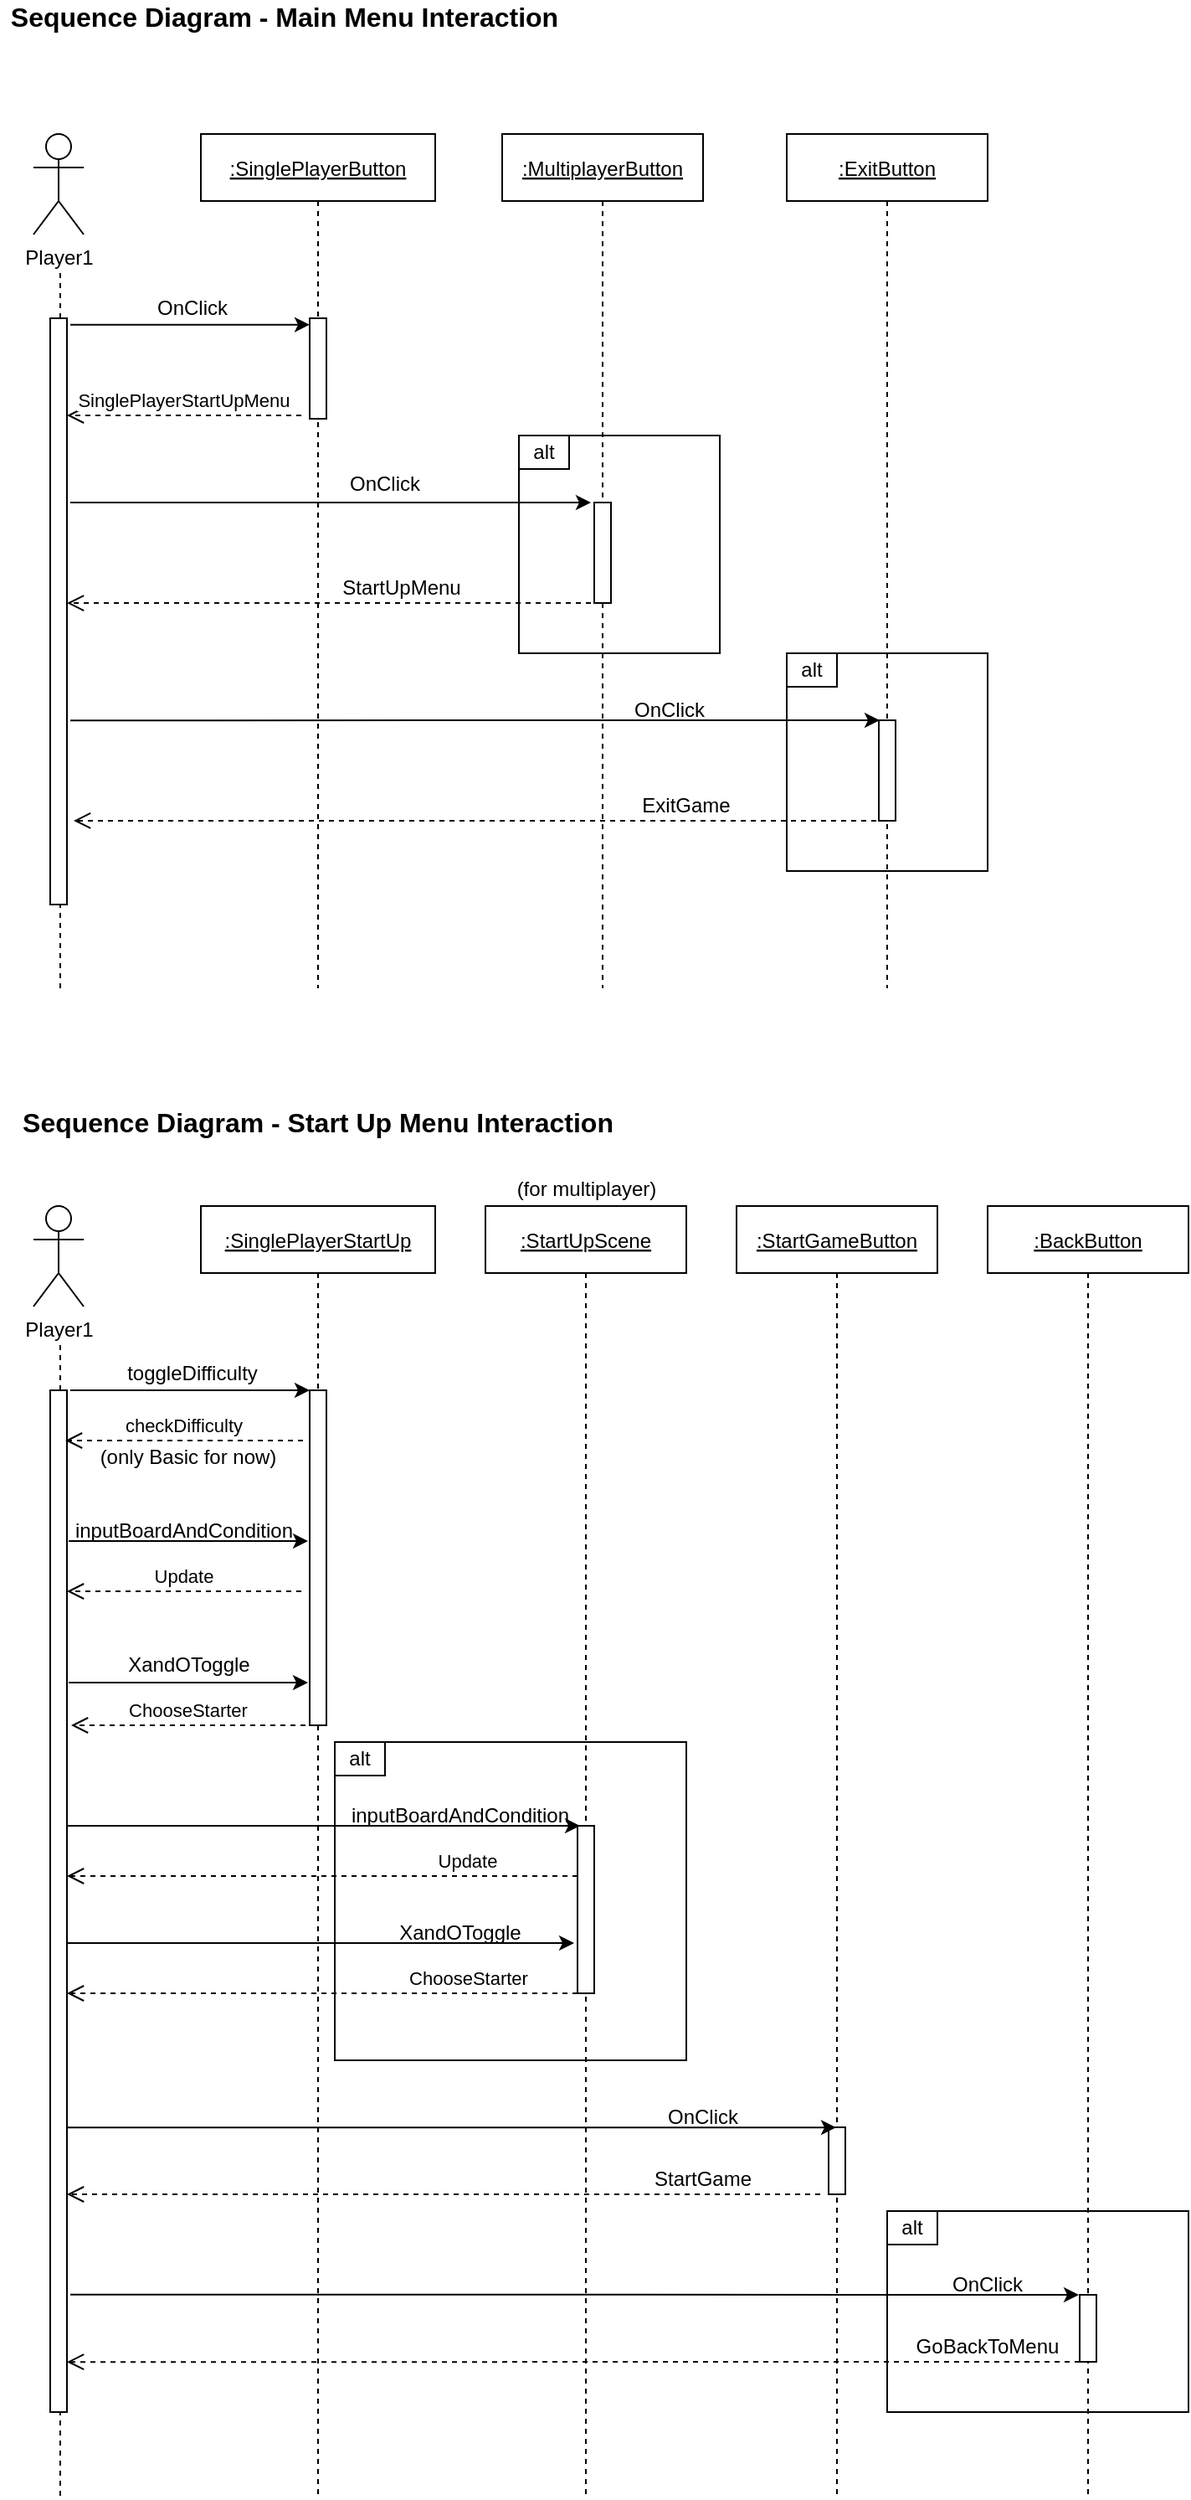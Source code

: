 <mxfile version="14.4.8" type="device"><diagram id="kgpKYQtTHZ0yAKxKKP6v" name="Page-1"><mxGraphModel dx="1038" dy="519" grid="1" gridSize="10" guides="1" tooltips="1" connect="1" arrows="1" fold="1" page="1" pageScale="1" pageWidth="850" pageHeight="1100" math="0" shadow="0"><root><mxCell id="0"/><mxCell id="1" parent="0"/><mxCell id="AqHhQx8DakpbKJ8hK_RG-47" value="" style="rounded=0;whiteSpace=wrap;html=1;" vertex="1" parent="1"><mxGeometry x="570" y="1350" width="180" height="120" as="geometry"/></mxCell><mxCell id="AqHhQx8DakpbKJ8hK_RG-32" value="" style="rounded=0;whiteSpace=wrap;html=1;" vertex="1" parent="1"><mxGeometry x="240" y="1070" width="210" height="190" as="geometry"/></mxCell><mxCell id="MQ4aLRhYVkJSJTZF4wtp-28" value="" style="rounded=0;whiteSpace=wrap;html=1;" parent="1" vertex="1"><mxGeometry x="510" y="420" width="120" height="130" as="geometry"/></mxCell><mxCell id="MQ4aLRhYVkJSJTZF4wtp-20" value="" style="rounded=0;whiteSpace=wrap;html=1;" parent="1" vertex="1"><mxGeometry x="350" y="290" width="120" height="130" as="geometry"/></mxCell><mxCell id="3nuBFxr9cyL0pnOWT2aG-1" value=":MultiplayerButton" style="shape=umlLifeline;perimeter=lifelinePerimeter;container=1;collapsible=0;recursiveResize=0;rounded=0;shadow=0;strokeWidth=1;size=40;fontStyle=4" parent="1" vertex="1"><mxGeometry x="340" y="110" width="120" height="510" as="geometry"/></mxCell><mxCell id="MQ4aLRhYVkJSJTZF4wtp-19" value="" style="points=[];perimeter=orthogonalPerimeter;rounded=0;shadow=0;strokeWidth=1;" parent="3nuBFxr9cyL0pnOWT2aG-1" vertex="1"><mxGeometry x="55" y="220" width="10" height="60" as="geometry"/></mxCell><mxCell id="3nuBFxr9cyL0pnOWT2aG-5" value=":SinglePlayerButton" style="shape=umlLifeline;perimeter=lifelinePerimeter;container=1;collapsible=0;recursiveResize=0;rounded=0;shadow=0;strokeWidth=1;fontStyle=4" parent="1" vertex="1"><mxGeometry x="160" y="110" width="140" height="510" as="geometry"/></mxCell><mxCell id="3nuBFxr9cyL0pnOWT2aG-6" value="" style="points=[];perimeter=orthogonalPerimeter;rounded=0;shadow=0;strokeWidth=1;" parent="3nuBFxr9cyL0pnOWT2aG-5" vertex="1"><mxGeometry x="65" y="110" width="10" height="60" as="geometry"/></mxCell><mxCell id="3nuBFxr9cyL0pnOWT2aG-10" value="SinglePlayerStartUpMenu" style="verticalAlign=bottom;endArrow=open;dashed=1;endSize=8;shadow=0;strokeWidth=1;" parent="1" target="MQ4aLRhYVkJSJTZF4wtp-11" edge="1"><mxGeometry relative="1" as="geometry"><mxPoint x="100" y="280" as="targetPoint"/><mxPoint x="220" y="278" as="sourcePoint"/></mxGeometry></mxCell><mxCell id="MQ4aLRhYVkJSJTZF4wtp-2" value="&lt;font style=&quot;font-size: 16px&quot;&gt;&lt;b&gt;Sequence Diagram - Main Menu Interaction&lt;/b&gt;&lt;/font&gt;" style="text;html=1;strokeColor=none;fillColor=none;align=center;verticalAlign=middle;whiteSpace=wrap;rounded=0;" parent="1" vertex="1"><mxGeometry x="40" y="30" width="340" height="20" as="geometry"/></mxCell><mxCell id="MQ4aLRhYVkJSJTZF4wtp-3" value="&lt;div&gt;Player1&lt;/div&gt;&lt;div&gt;&lt;br&gt;&lt;/div&gt;" style="shape=umlActor;verticalLabelPosition=bottom;verticalAlign=top;html=1;outlineConnect=0;" parent="1" vertex="1"><mxGeometry x="60" y="110" width="30" height="60" as="geometry"/></mxCell><mxCell id="MQ4aLRhYVkJSJTZF4wtp-10" value="" style="endArrow=none;dashed=1;html=1;" parent="1" source="MQ4aLRhYVkJSJTZF4wtp-11" edge="1"><mxGeometry width="50" height="50" relative="1" as="geometry"><mxPoint x="76" y="400" as="sourcePoint"/><mxPoint x="76" y="190" as="targetPoint"/></mxGeometry></mxCell><mxCell id="MQ4aLRhYVkJSJTZF4wtp-11" value="" style="points=[];perimeter=orthogonalPerimeter;rounded=0;shadow=0;strokeWidth=1;" parent="1" vertex="1"><mxGeometry x="70" y="220" width="10" height="350" as="geometry"/></mxCell><mxCell id="MQ4aLRhYVkJSJTZF4wtp-12" value="" style="endArrow=none;dashed=1;html=1;" parent="1" target="MQ4aLRhYVkJSJTZF4wtp-11" edge="1"><mxGeometry width="50" height="50" relative="1" as="geometry"><mxPoint x="76" y="620" as="sourcePoint"/><mxPoint x="76" y="190" as="targetPoint"/></mxGeometry></mxCell><mxCell id="MQ4aLRhYVkJSJTZF4wtp-16" value="&lt;div align=&quot;center&quot;&gt;OnClick&lt;/div&gt;" style="text;whiteSpace=wrap;html=1;align=center;" parent="1" vertex="1"><mxGeometry x="120" y="200" width="70" height="20" as="geometry"/></mxCell><mxCell id="MQ4aLRhYVkJSJTZF4wtp-17" value="" style="endArrow=classic;html=1;exitX=1.2;exitY=0.011;exitDx=0;exitDy=0;exitPerimeter=0;" parent="1" source="MQ4aLRhYVkJSJTZF4wtp-11" target="3nuBFxr9cyL0pnOWT2aG-6" edge="1"><mxGeometry width="50" height="50" relative="1" as="geometry"><mxPoint x="450" y="290" as="sourcePoint"/><mxPoint x="500" y="240" as="targetPoint"/></mxGeometry></mxCell><mxCell id="MQ4aLRhYVkJSJTZF4wtp-21" value="alt" style="rounded=0;whiteSpace=wrap;html=1;" parent="1" vertex="1"><mxGeometry x="350" y="290" width="30" height="20" as="geometry"/></mxCell><mxCell id="MQ4aLRhYVkJSJTZF4wtp-22" value="" style="endArrow=classic;html=1;" parent="1" edge="1"><mxGeometry width="50" height="50" relative="1" as="geometry"><mxPoint x="82" y="330" as="sourcePoint"/><mxPoint x="393" y="330" as="targetPoint"/></mxGeometry></mxCell><mxCell id="MQ4aLRhYVkJSJTZF4wtp-23" value="&lt;div align=&quot;center&quot;&gt;OnClick&lt;/div&gt;" style="text;whiteSpace=wrap;html=1;align=center;" parent="1" vertex="1"><mxGeometry x="240" y="305" width="60" height="20" as="geometry"/></mxCell><mxCell id="MQ4aLRhYVkJSJTZF4wtp-24" value="StartUpMenu" style="verticalAlign=bottom;endArrow=open;dashed=1;endSize=8;shadow=0;strokeWidth=1;fontSize=12;" parent="1" target="MQ4aLRhYVkJSJTZF4wtp-11" edge="1"><mxGeometry x="-0.254" relative="1" as="geometry"><mxPoint x="260" y="390.0" as="targetPoint"/><mxPoint x="399" y="390.05" as="sourcePoint"/><mxPoint as="offset"/></mxGeometry></mxCell><mxCell id="MQ4aLRhYVkJSJTZF4wtp-26" value=":ExitButton" style="shape=umlLifeline;perimeter=lifelinePerimeter;container=1;collapsible=0;recursiveResize=0;rounded=0;shadow=0;strokeWidth=1;size=40;fontStyle=4" parent="1" vertex="1"><mxGeometry x="510" y="110" width="120" height="510" as="geometry"/></mxCell><mxCell id="MQ4aLRhYVkJSJTZF4wtp-27" value="" style="points=[];perimeter=orthogonalPerimeter;rounded=0;shadow=0;strokeWidth=1;" parent="MQ4aLRhYVkJSJTZF4wtp-26" vertex="1"><mxGeometry x="55" y="350" width="10" height="60" as="geometry"/></mxCell><mxCell id="MQ4aLRhYVkJSJTZF4wtp-29" value="alt" style="rounded=0;whiteSpace=wrap;html=1;" parent="1" vertex="1"><mxGeometry x="510" y="420" width="30" height="20" as="geometry"/></mxCell><mxCell id="MQ4aLRhYVkJSJTZF4wtp-31" value="" style="endArrow=classic;html=1;exitX=1.2;exitY=0.686;exitDx=0;exitDy=0;exitPerimeter=0;" parent="1" source="MQ4aLRhYVkJSJTZF4wtp-11" edge="1"><mxGeometry width="50" height="50" relative="1" as="geometry"><mxPoint x="254.5" y="460" as="sourcePoint"/><mxPoint x="565.5" y="460" as="targetPoint"/></mxGeometry></mxCell><mxCell id="MQ4aLRhYVkJSJTZF4wtp-36" value="&lt;div align=&quot;center&quot;&gt;OnClick&lt;/div&gt;" style="text;whiteSpace=wrap;html=1;align=center;" parent="1" vertex="1"><mxGeometry x="410" y="440" width="60" height="30" as="geometry"/></mxCell><mxCell id="MQ4aLRhYVkJSJTZF4wtp-37" value="ExitGame" style="verticalAlign=bottom;endArrow=open;dashed=1;endSize=8;shadow=0;strokeWidth=1;entryX=1.4;entryY=0.857;entryDx=0;entryDy=0;entryPerimeter=0;fontSize=12;" parent="1" target="MQ4aLRhYVkJSJTZF4wtp-11" edge="1"><mxGeometry x="-0.508" relative="1" as="geometry"><mxPoint x="250.5" y="520" as="targetPoint"/><mxPoint x="569.5" y="520" as="sourcePoint"/><mxPoint as="offset"/></mxGeometry></mxCell><mxCell id="AqHhQx8DakpbKJ8hK_RG-1" value="&lt;font style=&quot;font-size: 16px&quot;&gt;&lt;b&gt;Sequence Diagram - Start Up Menu Interaction&lt;/b&gt;&lt;/font&gt;" style="text;html=1;strokeColor=none;fillColor=none;align=center;verticalAlign=middle;whiteSpace=wrap;rounded=0;" vertex="1" parent="1"><mxGeometry x="40" y="690" width="380" height="20" as="geometry"/></mxCell><mxCell id="AqHhQx8DakpbKJ8hK_RG-2" value="&lt;div&gt;Player1&lt;/div&gt;&lt;div&gt;&lt;br&gt;&lt;/div&gt;" style="shape=umlActor;verticalLabelPosition=bottom;verticalAlign=top;html=1;outlineConnect=0;" vertex="1" parent="1"><mxGeometry x="60" y="750" width="30" height="60" as="geometry"/></mxCell><mxCell id="AqHhQx8DakpbKJ8hK_RG-3" value="" style="endArrow=none;dashed=1;html=1;" edge="1" parent="1" source="AqHhQx8DakpbKJ8hK_RG-4"><mxGeometry width="50" height="50" relative="1" as="geometry"><mxPoint x="76" y="1040" as="sourcePoint"/><mxPoint x="76" y="830" as="targetPoint"/></mxGeometry></mxCell><mxCell id="AqHhQx8DakpbKJ8hK_RG-4" value="" style="points=[];perimeter=orthogonalPerimeter;rounded=0;shadow=0;strokeWidth=1;" vertex="1" parent="1"><mxGeometry x="70" y="860" width="10" height="610" as="geometry"/></mxCell><mxCell id="AqHhQx8DakpbKJ8hK_RG-5" value="" style="endArrow=none;dashed=1;html=1;" edge="1" parent="1" target="AqHhQx8DakpbKJ8hK_RG-4"><mxGeometry width="50" height="50" relative="1" as="geometry"><mxPoint x="76" y="1520" as="sourcePoint"/><mxPoint x="76" y="820" as="targetPoint"/></mxGeometry></mxCell><mxCell id="AqHhQx8DakpbKJ8hK_RG-6" value="" style="points=[];perimeter=orthogonalPerimeter;rounded=0;shadow=0;strokeWidth=1;" vertex="1" parent="1"><mxGeometry x="225" y="220" width="10" height="60" as="geometry"/></mxCell><mxCell id="AqHhQx8DakpbKJ8hK_RG-7" value=":SinglePlayerStartUp" style="shape=umlLifeline;perimeter=lifelinePerimeter;container=1;collapsible=0;recursiveResize=0;rounded=0;shadow=0;strokeWidth=1;fontStyle=4" vertex="1" parent="1"><mxGeometry x="160" y="750" width="140" height="770" as="geometry"/></mxCell><mxCell id="AqHhQx8DakpbKJ8hK_RG-8" value="" style="points=[];perimeter=orthogonalPerimeter;rounded=0;shadow=0;strokeWidth=1;" vertex="1" parent="AqHhQx8DakpbKJ8hK_RG-7"><mxGeometry x="65" y="110" width="10" height="200" as="geometry"/></mxCell><mxCell id="AqHhQx8DakpbKJ8hK_RG-9" value=":StartUpScene" style="shape=umlLifeline;perimeter=lifelinePerimeter;container=1;collapsible=0;recursiveResize=0;rounded=0;shadow=0;strokeWidth=1;size=40;fontStyle=4" vertex="1" parent="1"><mxGeometry x="330" y="750" width="120" height="770" as="geometry"/></mxCell><mxCell id="AqHhQx8DakpbKJ8hK_RG-10" value="" style="points=[];perimeter=orthogonalPerimeter;rounded=0;shadow=0;strokeWidth=1;" vertex="1" parent="AqHhQx8DakpbKJ8hK_RG-9"><mxGeometry x="55" y="370" width="10" height="100" as="geometry"/></mxCell><mxCell id="AqHhQx8DakpbKJ8hK_RG-11" value=":StartGameButton" style="shape=umlLifeline;perimeter=lifelinePerimeter;container=1;collapsible=0;recursiveResize=0;rounded=0;shadow=0;strokeWidth=1;size=40;fontStyle=4" vertex="1" parent="1"><mxGeometry x="480" y="750" width="120" height="770" as="geometry"/></mxCell><mxCell id="AqHhQx8DakpbKJ8hK_RG-12" value="" style="points=[];perimeter=orthogonalPerimeter;rounded=0;shadow=0;strokeWidth=1;" vertex="1" parent="AqHhQx8DakpbKJ8hK_RG-11"><mxGeometry x="55" y="550" width="10" height="40" as="geometry"/></mxCell><mxCell id="AqHhQx8DakpbKJ8hK_RG-13" value=":BackButton" style="shape=umlLifeline;perimeter=lifelinePerimeter;container=1;collapsible=0;recursiveResize=0;rounded=0;shadow=0;strokeWidth=1;size=40;fontStyle=4" vertex="1" parent="1"><mxGeometry x="630" y="750" width="120" height="770" as="geometry"/></mxCell><mxCell id="AqHhQx8DakpbKJ8hK_RG-14" value="" style="points=[];perimeter=orthogonalPerimeter;rounded=0;shadow=0;strokeWidth=1;" vertex="1" parent="AqHhQx8DakpbKJ8hK_RG-13"><mxGeometry x="55" y="650" width="10" height="40" as="geometry"/></mxCell><mxCell id="AqHhQx8DakpbKJ8hK_RG-15" value="" style="endArrow=classic;html=1;exitX=1.2;exitY=0.011;exitDx=0;exitDy=0;exitPerimeter=0;" edge="1" parent="1"><mxGeometry width="50" height="50" relative="1" as="geometry"><mxPoint x="82" y="860" as="sourcePoint"/><mxPoint x="225" y="860" as="targetPoint"/></mxGeometry></mxCell><mxCell id="AqHhQx8DakpbKJ8hK_RG-17" value="checkDifficulty" style="verticalAlign=bottom;endArrow=open;dashed=1;endSize=8;shadow=0;strokeWidth=1;" edge="1" parent="1"><mxGeometry relative="1" as="geometry"><mxPoint x="79" y="890" as="targetPoint"/><mxPoint x="221" y="890" as="sourcePoint"/></mxGeometry></mxCell><mxCell id="AqHhQx8DakpbKJ8hK_RG-18" value="(for multiplayer)" style="text;html=1;strokeColor=none;fillColor=none;align=center;verticalAlign=middle;whiteSpace=wrap;rounded=0;" vertex="1" parent="1"><mxGeometry x="342.5" y="730" width="95" height="20" as="geometry"/></mxCell><mxCell id="AqHhQx8DakpbKJ8hK_RG-20" value="" style="endArrow=classic;html=1;exitX=1.2;exitY=0.011;exitDx=0;exitDy=0;exitPerimeter=0;" edge="1" parent="1"><mxGeometry width="50" height="50" relative="1" as="geometry"><mxPoint x="81" y="950" as="sourcePoint"/><mxPoint x="224" y="950" as="targetPoint"/></mxGeometry></mxCell><mxCell id="AqHhQx8DakpbKJ8hK_RG-21" value="toggleDifficulty" style="text;whiteSpace=wrap;html=1;align=center;" vertex="1" parent="1"><mxGeometry x="110" y="836" width="90" height="24" as="geometry"/></mxCell><mxCell id="AqHhQx8DakpbKJ8hK_RG-23" value="(only Basic for now)" style="text;html=1;strokeColor=none;fillColor=none;align=center;verticalAlign=middle;whiteSpace=wrap;rounded=0;" vertex="1" parent="1"><mxGeometry x="90" y="890" width="125" height="20" as="geometry"/></mxCell><mxCell id="AqHhQx8DakpbKJ8hK_RG-25" value="inputBoardAndCondition" style="text;whiteSpace=wrap;html=1;align=center;" vertex="1" parent="1"><mxGeometry x="75" y="930" width="150" height="30" as="geometry"/></mxCell><mxCell id="AqHhQx8DakpbKJ8hK_RG-26" value="Update" style="verticalAlign=bottom;endArrow=open;dashed=1;endSize=8;shadow=0;strokeWidth=1;" edge="1" parent="1"><mxGeometry relative="1" as="geometry"><mxPoint x="80" y="980" as="targetPoint"/><mxPoint x="220" y="980" as="sourcePoint"/></mxGeometry></mxCell><mxCell id="AqHhQx8DakpbKJ8hK_RG-28" value="" style="endArrow=classic;html=1;exitX=1.2;exitY=0.011;exitDx=0;exitDy=0;exitPerimeter=0;" edge="1" parent="1"><mxGeometry width="50" height="50" relative="1" as="geometry"><mxPoint x="81" y="1034.5" as="sourcePoint"/><mxPoint x="224" y="1034.5" as="targetPoint"/></mxGeometry></mxCell><mxCell id="AqHhQx8DakpbKJ8hK_RG-29" value="XandOToggle" style="text;whiteSpace=wrap;html=1;align=center;" vertex="1" parent="1"><mxGeometry x="110.62" y="1010" width="83.75" height="20" as="geometry"/></mxCell><mxCell id="AqHhQx8DakpbKJ8hK_RG-31" value="ChooseStarter" style="verticalAlign=bottom;endArrow=open;dashed=1;endSize=8;shadow=0;strokeWidth=1;" edge="1" parent="1"><mxGeometry relative="1" as="geometry"><mxPoint x="82.49" y="1060" as="targetPoint"/><mxPoint x="222.49" y="1060" as="sourcePoint"/></mxGeometry></mxCell><mxCell id="AqHhQx8DakpbKJ8hK_RG-33" value="inputBoardAndCondition" style="text;whiteSpace=wrap;html=1;align=center;" vertex="1" parent="1"><mxGeometry x="240" y="1100" width="150" height="20" as="geometry"/></mxCell><mxCell id="AqHhQx8DakpbKJ8hK_RG-36" value="alt" style="rounded=0;whiteSpace=wrap;html=1;" vertex="1" parent="1"><mxGeometry x="240" y="1070" width="30" height="20" as="geometry"/></mxCell><mxCell id="AqHhQx8DakpbKJ8hK_RG-37" value="" style="endArrow=classic;html=1;" edge="1" parent="1" source="AqHhQx8DakpbKJ8hK_RG-4"><mxGeometry width="50" height="50" relative="1" as="geometry"><mxPoint x="243.5" y="1120" as="sourcePoint"/><mxPoint x="386.5" y="1120" as="targetPoint"/></mxGeometry></mxCell><mxCell id="AqHhQx8DakpbKJ8hK_RG-40" value="Update" style="verticalAlign=bottom;endArrow=open;dashed=1;endSize=8;shadow=0;strokeWidth=1;" edge="1" parent="1" target="AqHhQx8DakpbKJ8hK_RG-4"><mxGeometry x="-0.571" relative="1" as="geometry"><mxPoint x="245" y="1150" as="targetPoint"/><mxPoint x="385" y="1150" as="sourcePoint"/><mxPoint as="offset"/></mxGeometry></mxCell><mxCell id="AqHhQx8DakpbKJ8hK_RG-41" value="XandOToggle" style="text;whiteSpace=wrap;html=1;align=center;" vertex="1" parent="1"><mxGeometry x="273.13" y="1170" width="83.75" height="20" as="geometry"/></mxCell><mxCell id="AqHhQx8DakpbKJ8hK_RG-42" value="" style="endArrow=classic;html=1;" edge="1" parent="1"><mxGeometry width="50" height="50" relative="1" as="geometry"><mxPoint x="80" y="1190" as="sourcePoint"/><mxPoint x="383" y="1190" as="targetPoint"/></mxGeometry></mxCell><mxCell id="AqHhQx8DakpbKJ8hK_RG-43" value="ChooseStarter" style="verticalAlign=bottom;endArrow=open;dashed=1;endSize=8;shadow=0;strokeWidth=1;" edge="1" parent="1" target="AqHhQx8DakpbKJ8hK_RG-4"><mxGeometry x="-0.574" relative="1" as="geometry"><mxPoint x="245.01" y="1220" as="targetPoint"/><mxPoint x="385.01" y="1220" as="sourcePoint"/><mxPoint as="offset"/></mxGeometry></mxCell><mxCell id="AqHhQx8DakpbKJ8hK_RG-44" value="" style="endArrow=classic;html=1;exitX=1.2;exitY=0.686;exitDx=0;exitDy=0;exitPerimeter=0;" edge="1" parent="1" target="AqHhQx8DakpbKJ8hK_RG-11"><mxGeometry width="50" height="50" relative="1" as="geometry"><mxPoint x="80" y="1300.1" as="sourcePoint"/><mxPoint x="563.5" y="1300" as="targetPoint"/></mxGeometry></mxCell><mxCell id="AqHhQx8DakpbKJ8hK_RG-45" value="&lt;div align=&quot;center&quot;&gt;OnClick&lt;/div&gt;" style="text;whiteSpace=wrap;html=1;align=center;" vertex="1" parent="1"><mxGeometry x="430" y="1280" width="60" height="30" as="geometry"/></mxCell><mxCell id="AqHhQx8DakpbKJ8hK_RG-46" value="StartGame" style="verticalAlign=bottom;endArrow=open;dashed=1;endSize=8;shadow=0;strokeWidth=1;entryX=1.4;entryY=0.857;entryDx=0;entryDy=0;entryPerimeter=0;fontSize=12;" edge="1" parent="1"><mxGeometry x="-0.689" relative="1" as="geometry"><mxPoint x="80" y="1340" as="targetPoint"/><mxPoint x="530" y="1340" as="sourcePoint"/><mxPoint as="offset"/></mxGeometry></mxCell><mxCell id="AqHhQx8DakpbKJ8hK_RG-48" value="alt" style="rounded=0;whiteSpace=wrap;html=1;" vertex="1" parent="1"><mxGeometry x="570" y="1350" width="30" height="20" as="geometry"/></mxCell><mxCell id="AqHhQx8DakpbKJ8hK_RG-50" value="" style="endArrow=classic;html=1;exitX=1.2;exitY=0.885;exitDx=0;exitDy=0;exitPerimeter=0;" edge="1" parent="1" source="AqHhQx8DakpbKJ8hK_RG-4"><mxGeometry width="50" height="50" relative="1" as="geometry"><mxPoint x="225" y="1400" as="sourcePoint"/><mxPoint x="684.5" y="1400" as="targetPoint"/></mxGeometry></mxCell><mxCell id="AqHhQx8DakpbKJ8hK_RG-51" value="&lt;div align=&quot;center&quot;&gt;OnClick&lt;/div&gt;" style="text;whiteSpace=wrap;html=1;align=center;" vertex="1" parent="1"><mxGeometry x="600" y="1380" width="60" height="30" as="geometry"/></mxCell><mxCell id="AqHhQx8DakpbKJ8hK_RG-53" value="GoBackToMenu" style="verticalAlign=bottom;endArrow=open;dashed=1;endSize=8;shadow=0;strokeWidth=1;entryX=1;entryY=0.951;entryDx=0;entryDy=0;entryPerimeter=0;fontSize=12;" edge="1" parent="1" target="AqHhQx8DakpbKJ8hK_RG-4"><mxGeometry x="-0.818" relative="1" as="geometry"><mxPoint x="235" y="1440" as="targetPoint"/><mxPoint x="685" y="1440" as="sourcePoint"/><mxPoint as="offset"/></mxGeometry></mxCell></root></mxGraphModel></diagram></mxfile>